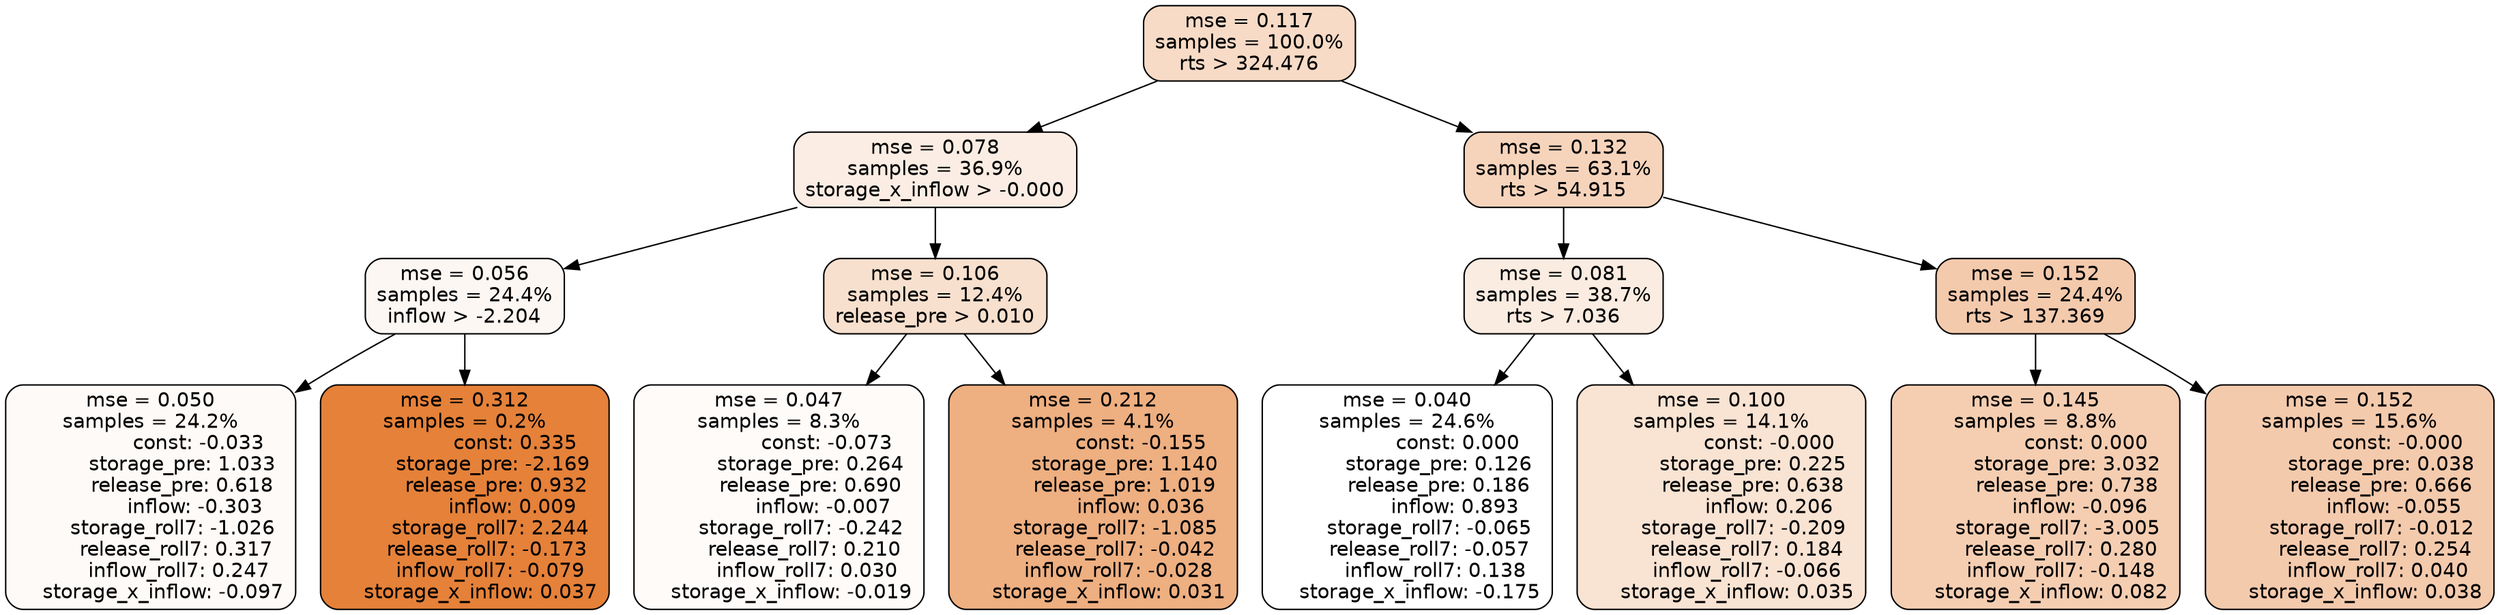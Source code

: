 digraph tree {
node [shape=rectangle, style="filled, rounded", color="black", fontname=helvetica] ;
edge [fontname=helvetica] ;
	"0" [label="mse = 0.117
samples = 100.0%
rts > 324.476", fillcolor="#f7dbc7"]
	"8" [label="mse = 0.078
samples = 36.9%
storage_x_inflow > -0.000", fillcolor="#fbede3"]
	"1" [label="mse = 0.132
samples = 63.1%
rts > 54.915", fillcolor="#f6d4bc"]
	"9" [label="mse = 0.056
samples = 24.4%
inflow > -2.204", fillcolor="#fdf7f3"]
	"12" [label="mse = 0.106
samples = 12.4%
release_pre > 0.010", fillcolor="#f8e0ce"]
	"2" [label="mse = 0.081
samples = 38.7%
rts > 7.036", fillcolor="#fbece1"]
	"5" [label="mse = 0.152
samples = 24.4%
rts > 137.369", fillcolor="#f4caad"]
	"11" [label="mse = 0.050
samples = 24.2%
               const: -0.033
          storage_pre: 1.033
          release_pre: 0.618
              inflow: -0.303
       storage_roll7: -1.026
        release_roll7: 0.317
         inflow_roll7: 0.247
    storage_x_inflow: -0.097", fillcolor="#fefaf7"]
	"10" [label="mse = 0.312
samples = 0.2%
                const: 0.335
         storage_pre: -2.169
          release_pre: 0.932
               inflow: 0.009
        storage_roll7: 2.244
       release_roll7: -0.173
        inflow_roll7: -0.079
     storage_x_inflow: 0.037", fillcolor="#e58139"]
	"13" [label="mse = 0.047
samples = 8.3%
               const: -0.073
          storage_pre: 0.264
          release_pre: 0.690
              inflow: -0.007
       storage_roll7: -0.242
        release_roll7: 0.210
         inflow_roll7: 0.030
    storage_x_inflow: -0.019", fillcolor="#fefbf9"]
	"14" [label="mse = 0.212
samples = 4.1%
               const: -0.155
          storage_pre: 1.140
          release_pre: 1.019
               inflow: 0.036
       storage_roll7: -1.085
       release_roll7: -0.042
        inflow_roll7: -0.028
     storage_x_inflow: 0.031", fillcolor="#eeaf81"]
	"3" [label="mse = 0.040
samples = 24.6%
                const: 0.000
          storage_pre: 0.126
          release_pre: 0.186
               inflow: 0.893
       storage_roll7: -0.065
       release_roll7: -0.057
         inflow_roll7: 0.138
    storage_x_inflow: -0.175", fillcolor="#ffffff"]
	"4" [label="mse = 0.100
samples = 14.1%
               const: -0.000
          storage_pre: 0.225
          release_pre: 0.638
               inflow: 0.206
       storage_roll7: -0.209
        release_roll7: 0.184
        inflow_roll7: -0.066
     storage_x_inflow: 0.035", fillcolor="#f9e3d3"]
	"7" [label="mse = 0.145
samples = 8.8%
                const: 0.000
          storage_pre: 3.032
          release_pre: 0.738
              inflow: -0.096
       storage_roll7: -3.005
        release_roll7: 0.280
        inflow_roll7: -0.148
     storage_x_inflow: 0.082", fillcolor="#f5ceb2"]
	"6" [label="mse = 0.152
samples = 15.6%
               const: -0.000
          storage_pre: 0.038
          release_pre: 0.666
              inflow: -0.055
       storage_roll7: -0.012
        release_roll7: 0.254
         inflow_roll7: 0.040
     storage_x_inflow: 0.038", fillcolor="#f4caad"]

	"0" -> "1"
	"0" -> "8"
	"8" -> "9"
	"8" -> "12"
	"1" -> "2"
	"1" -> "5"
	"9" -> "10"
	"9" -> "11"
	"12" -> "13"
	"12" -> "14"
	"2" -> "3"
	"2" -> "4"
	"5" -> "6"
	"5" -> "7"
}